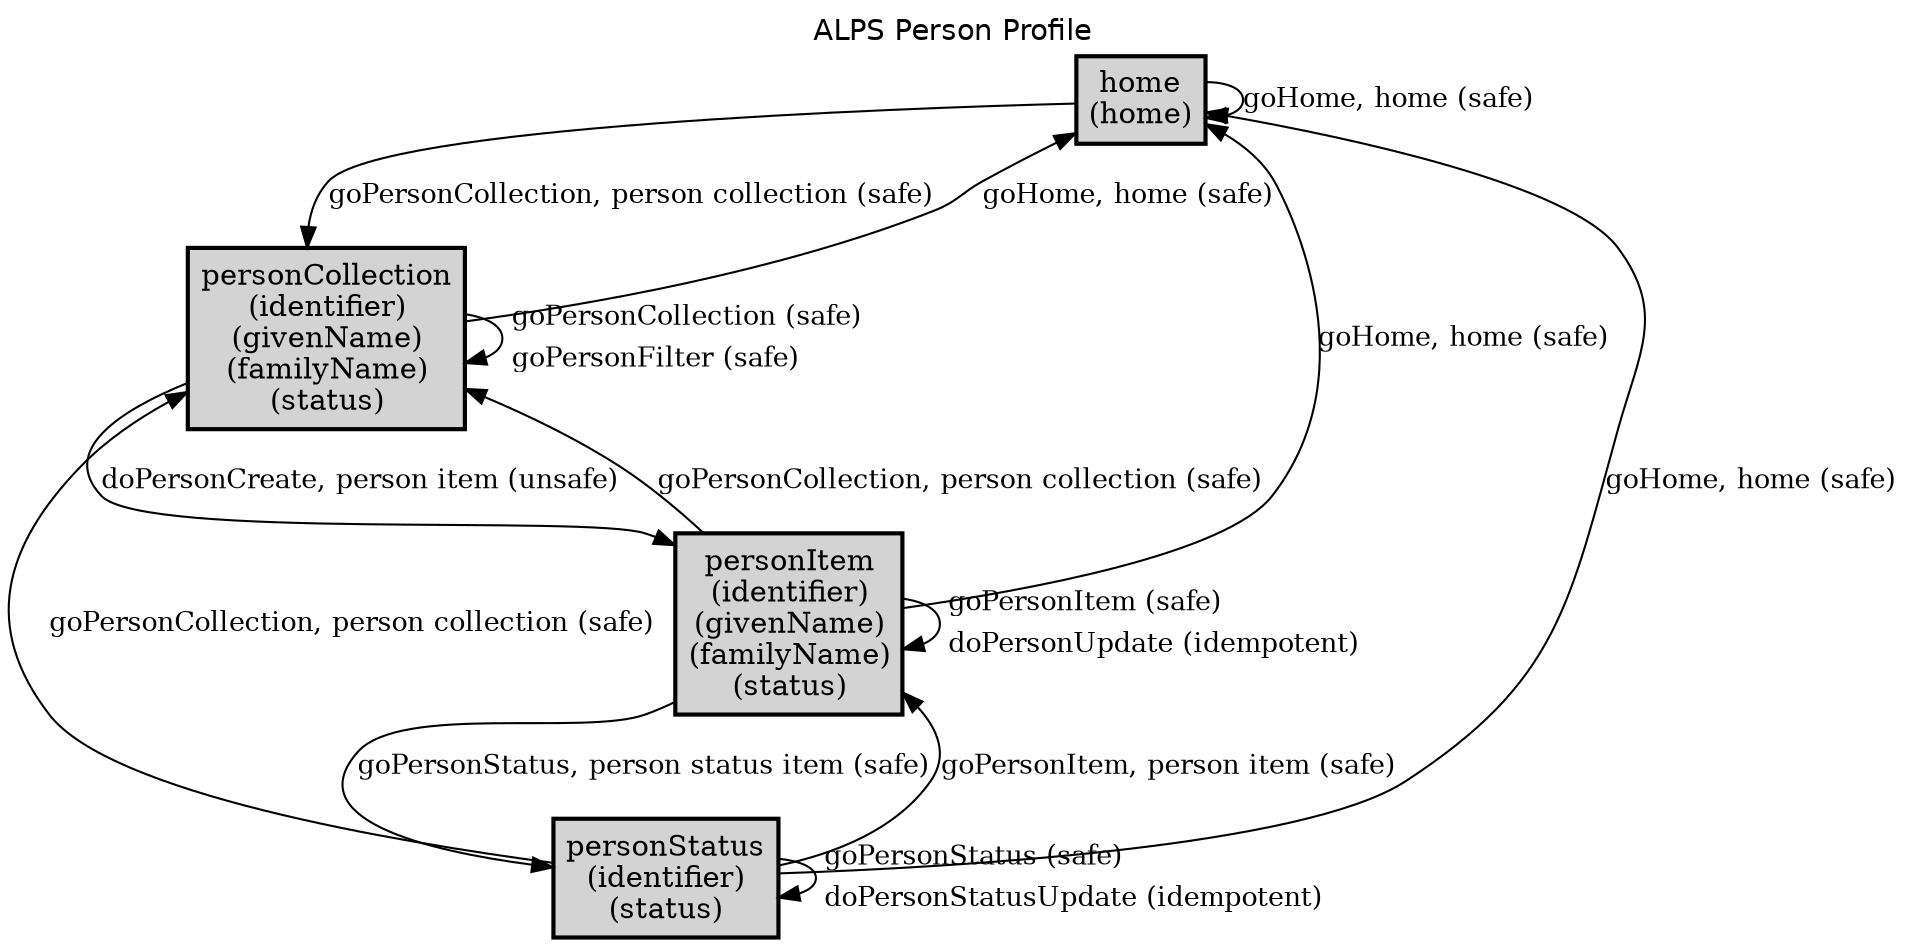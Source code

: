 digraph application_state_diagram {
  graph [
    labelloc="t";
    fontname="Helvetica"
    label="ALPS Person Profile";
    URL="index.html" target="_parent"
  ];
  node [shape = box, style = "bold,filled" fillcolor="lightgray"];

    home [margin=0.02, label=<<table cellspacing="0" cellpadding="5" border="0"><tr><td>home<br />(home)<br /></td></tr></table>>,shape=box URL="docs/semantic.home.html" target="_parent"]
    personCollection [margin=0.02, label=<<table cellspacing="0" cellpadding="5" border="0"><tr><td>personCollection<br />(identifier)<br />(givenName)<br />(familyName)<br />(status)<br /></td></tr></table>>,shape=box URL="docs/semantic.personCollection.html" target="_parent"]
    personItem [margin=0.02, label=<<table cellspacing="0" cellpadding="5" border="0"><tr><td>personItem<br />(identifier)<br />(givenName)<br />(familyName)<br />(status)<br /></td></tr></table>>,shape=box URL="docs/semantic.personItem.html" target="_parent"]
    personStatus [margin=0.02, label=<<table cellspacing="0" cellpadding="5" border="0"><tr><td>personStatus<br />(identifier)<br />(status)<br /></td></tr></table>>,shape=box URL="docs/semantic.personStatus.html" target="_parent"]

    home -> home [label = "goHome, home (safe)" URL="docs/safe.goHome.html" target="_parent" fontsize=13];
    home -> personCollection [label = "goPersonCollection, person collection (safe)" URL="docs/safe.goPersonCollection.html" target="_parent" fontsize=13];
    personCollection -> home [label = "goHome, home (safe)" URL="docs/safe.goHome.html" target="_parent" fontsize=13];
    personCollection -> personCollection [label=<<table  border="0"><tr><td align="left" href="docs/safe.goPersonCollection.html">goPersonCollection (safe)</td></tr><tr><td align="left" href="docs/safe.goPersonFilter.html">goPersonFilter (safe)</td></tr></table>> fontsize=13];
    personCollection -> personItem [label = "doPersonCreate, person item (unsafe)" URL="docs/unsafe.doPersonCreate.html" target="_parent" fontsize=13];
    personItem -> home [label = "goHome, home (safe)" URL="docs/safe.goHome.html" target="_parent" fontsize=13];
    personItem -> personCollection [label = "goPersonCollection, person collection (safe)" URL="docs/safe.goPersonCollection.html" target="_parent" fontsize=13];
    personItem -> personItem [label=<<table  border="0"><tr><td align="left" href="docs/safe.goPersonItem.html">goPersonItem (safe)</td></tr><tr><td align="left" href="docs/idempotent.doPersonUpdate.html">doPersonUpdate (idempotent)</td></tr></table>> fontsize=13];
    personItem -> personStatus [label = "goPersonStatus, person status item (safe)" URL="docs/safe.goPersonStatus.html" target="_parent" fontsize=13];
    personStatus -> home [label = "goHome, home (safe)" URL="docs/safe.goHome.html" target="_parent" fontsize=13];
    personStatus -> personCollection [label = "goPersonCollection, person collection (safe)" URL="docs/safe.goPersonCollection.html" target="_parent" fontsize=13];
    personStatus -> personItem [label = "goPersonItem, person item (safe)" URL="docs/safe.goPersonItem.html" target="_parent" fontsize=13];
    personStatus -> personStatus [label=<<table  border="0"><tr><td align="left" href="docs/safe.goPersonStatus.html">goPersonStatus (safe)</td></tr><tr><td align="left" href="docs/idempotent.doPersonStatusUpdate.html">doPersonStatusUpdate (idempotent)</td></tr></table>> fontsize=13];


}